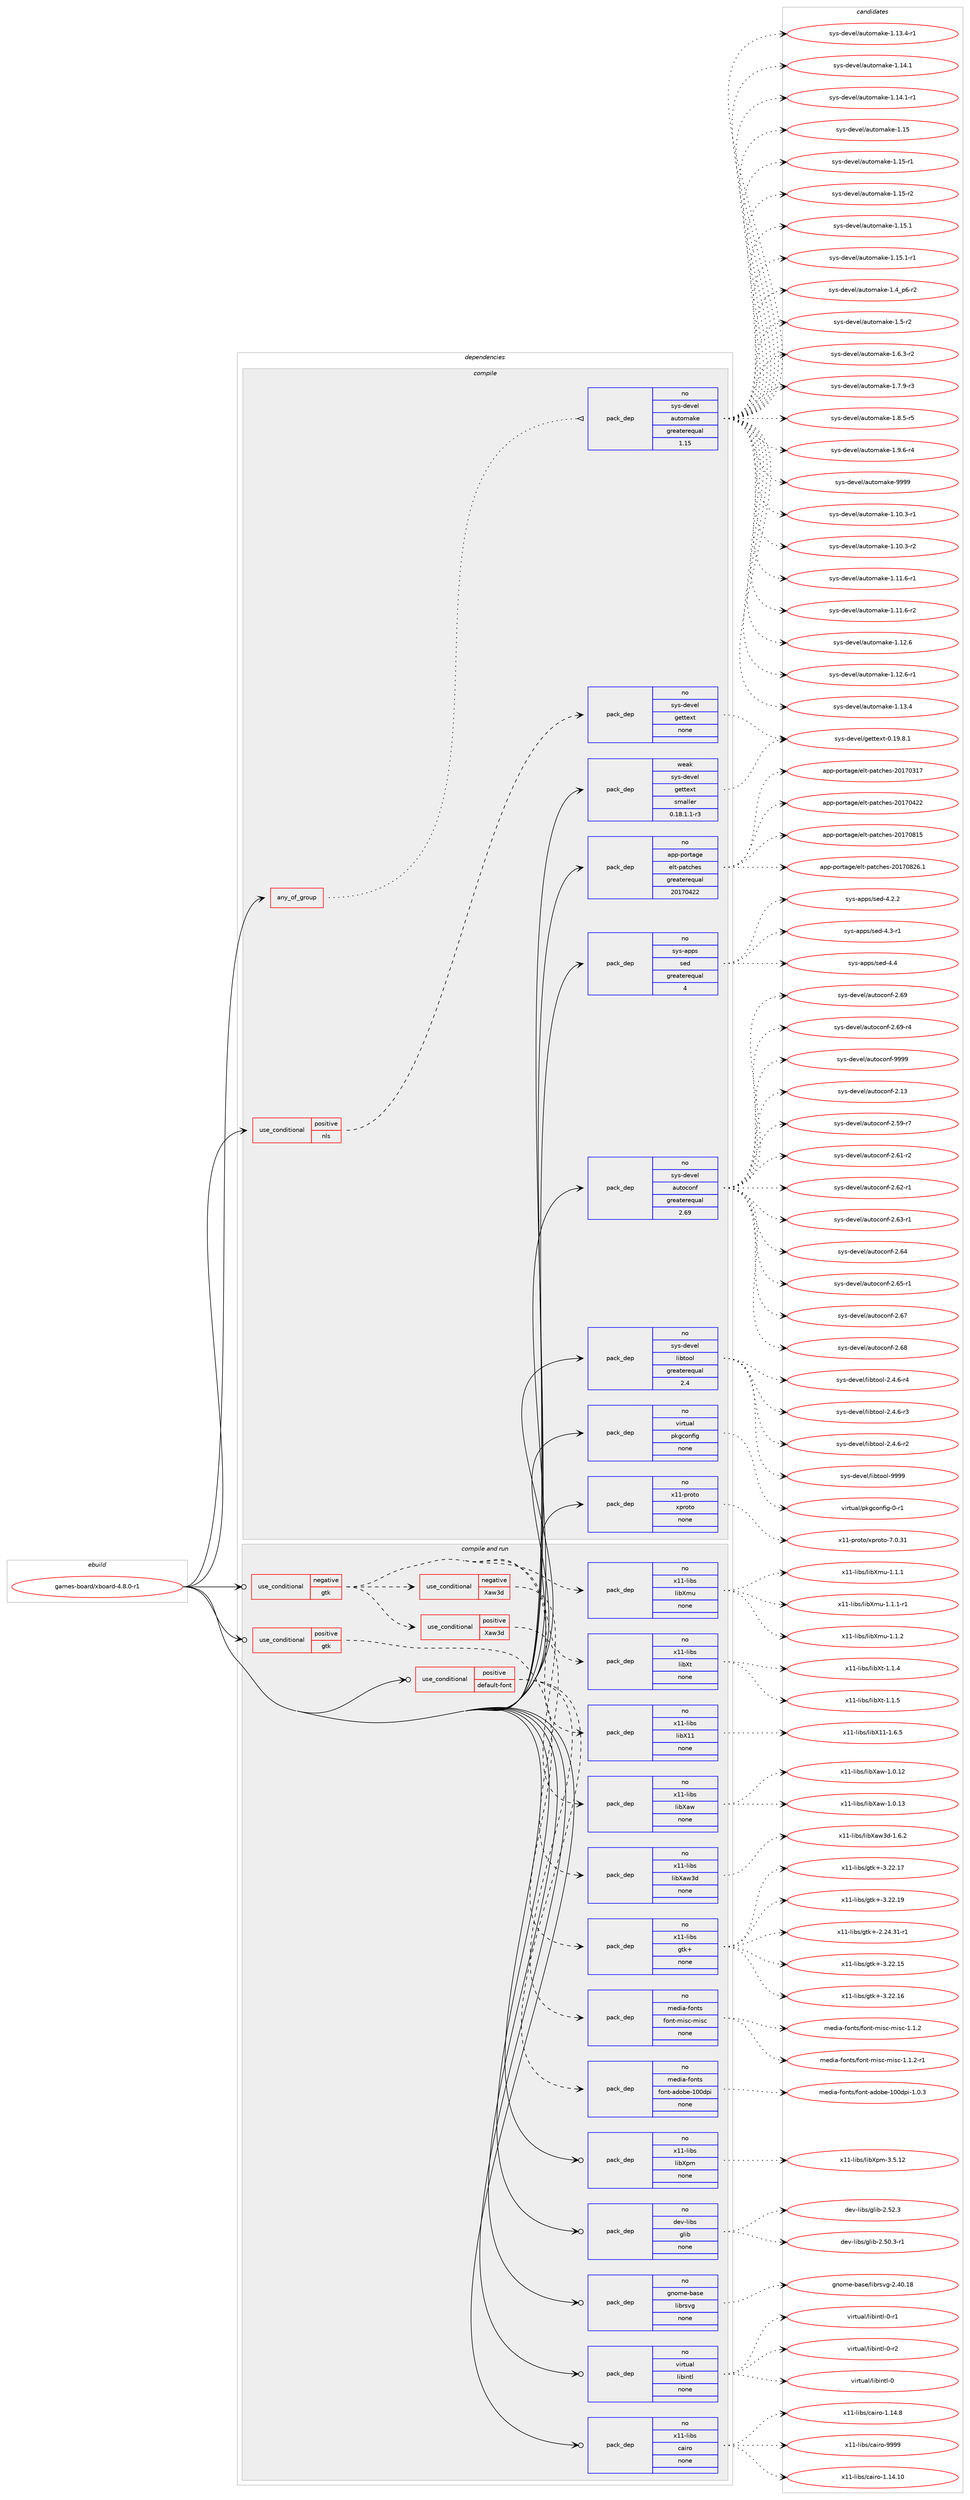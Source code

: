 digraph prolog {

# *************
# Graph options
# *************

newrank=true;
concentrate=true;
compound=true;
graph [rankdir=LR,fontname=Helvetica,fontsize=10,ranksep=1.5];#, ranksep=2.5, nodesep=0.2];
edge  [arrowhead=vee];
node  [fontname=Helvetica,fontsize=10];

# **********
# The ebuild
# **********

subgraph cluster_leftcol {
color=gray;
rank=same;
label=<<i>ebuild</i>>;
id [label="games-board/xboard-4.8.0-r1", color=red, width=4, href="../games-board/xboard-4.8.0-r1.svg"];
}

# ****************
# The dependencies
# ****************

subgraph cluster_midcol {
color=gray;
label=<<i>dependencies</i>>;
subgraph cluster_compile {
fillcolor="#eeeeee";
style=filled;
label=<<i>compile</i>>;
subgraph any4401 {
dependency295976 [label=<<TABLE BORDER="0" CELLBORDER="1" CELLSPACING="0" CELLPADDING="4"><TR><TD CELLPADDING="10">any_of_group</TD></TR></TABLE>>, shape=none, color=red];subgraph pack211662 {
dependency295977 [label=<<TABLE BORDER="0" CELLBORDER="1" CELLSPACING="0" CELLPADDING="4" WIDTH="220"><TR><TD ROWSPAN="6" CELLPADDING="30">pack_dep</TD></TR><TR><TD WIDTH="110">no</TD></TR><TR><TD>sys-devel</TD></TR><TR><TD>automake</TD></TR><TR><TD>greaterequal</TD></TR><TR><TD>1.15</TD></TR></TABLE>>, shape=none, color=blue];
}
dependency295976:e -> dependency295977:w [weight=20,style="dotted",arrowhead="oinv"];
}
id:e -> dependency295976:w [weight=20,style="solid",arrowhead="vee"];
subgraph cond79861 {
dependency295978 [label=<<TABLE BORDER="0" CELLBORDER="1" CELLSPACING="0" CELLPADDING="4"><TR><TD ROWSPAN="3" CELLPADDING="10">use_conditional</TD></TR><TR><TD>positive</TD></TR><TR><TD>nls</TD></TR></TABLE>>, shape=none, color=red];
subgraph pack211663 {
dependency295979 [label=<<TABLE BORDER="0" CELLBORDER="1" CELLSPACING="0" CELLPADDING="4" WIDTH="220"><TR><TD ROWSPAN="6" CELLPADDING="30">pack_dep</TD></TR><TR><TD WIDTH="110">no</TD></TR><TR><TD>sys-devel</TD></TR><TR><TD>gettext</TD></TR><TR><TD>none</TD></TR><TR><TD></TD></TR></TABLE>>, shape=none, color=blue];
}
dependency295978:e -> dependency295979:w [weight=20,style="dashed",arrowhead="vee"];
}
id:e -> dependency295978:w [weight=20,style="solid",arrowhead="vee"];
subgraph pack211664 {
dependency295980 [label=<<TABLE BORDER="0" CELLBORDER="1" CELLSPACING="0" CELLPADDING="4" WIDTH="220"><TR><TD ROWSPAN="6" CELLPADDING="30">pack_dep</TD></TR><TR><TD WIDTH="110">no</TD></TR><TR><TD>app-portage</TD></TR><TR><TD>elt-patches</TD></TR><TR><TD>greaterequal</TD></TR><TR><TD>20170422</TD></TR></TABLE>>, shape=none, color=blue];
}
id:e -> dependency295980:w [weight=20,style="solid",arrowhead="vee"];
subgraph pack211665 {
dependency295981 [label=<<TABLE BORDER="0" CELLBORDER="1" CELLSPACING="0" CELLPADDING="4" WIDTH="220"><TR><TD ROWSPAN="6" CELLPADDING="30">pack_dep</TD></TR><TR><TD WIDTH="110">no</TD></TR><TR><TD>sys-apps</TD></TR><TR><TD>sed</TD></TR><TR><TD>greaterequal</TD></TR><TR><TD>4</TD></TR></TABLE>>, shape=none, color=blue];
}
id:e -> dependency295981:w [weight=20,style="solid",arrowhead="vee"];
subgraph pack211666 {
dependency295982 [label=<<TABLE BORDER="0" CELLBORDER="1" CELLSPACING="0" CELLPADDING="4" WIDTH="220"><TR><TD ROWSPAN="6" CELLPADDING="30">pack_dep</TD></TR><TR><TD WIDTH="110">no</TD></TR><TR><TD>sys-devel</TD></TR><TR><TD>autoconf</TD></TR><TR><TD>greaterequal</TD></TR><TR><TD>2.69</TD></TR></TABLE>>, shape=none, color=blue];
}
id:e -> dependency295982:w [weight=20,style="solid",arrowhead="vee"];
subgraph pack211667 {
dependency295983 [label=<<TABLE BORDER="0" CELLBORDER="1" CELLSPACING="0" CELLPADDING="4" WIDTH="220"><TR><TD ROWSPAN="6" CELLPADDING="30">pack_dep</TD></TR><TR><TD WIDTH="110">no</TD></TR><TR><TD>sys-devel</TD></TR><TR><TD>libtool</TD></TR><TR><TD>greaterequal</TD></TR><TR><TD>2.4</TD></TR></TABLE>>, shape=none, color=blue];
}
id:e -> dependency295983:w [weight=20,style="solid",arrowhead="vee"];
subgraph pack211668 {
dependency295984 [label=<<TABLE BORDER="0" CELLBORDER="1" CELLSPACING="0" CELLPADDING="4" WIDTH="220"><TR><TD ROWSPAN="6" CELLPADDING="30">pack_dep</TD></TR><TR><TD WIDTH="110">no</TD></TR><TR><TD>virtual</TD></TR><TR><TD>pkgconfig</TD></TR><TR><TD>none</TD></TR><TR><TD></TD></TR></TABLE>>, shape=none, color=blue];
}
id:e -> dependency295984:w [weight=20,style="solid",arrowhead="vee"];
subgraph pack211669 {
dependency295985 [label=<<TABLE BORDER="0" CELLBORDER="1" CELLSPACING="0" CELLPADDING="4" WIDTH="220"><TR><TD ROWSPAN="6" CELLPADDING="30">pack_dep</TD></TR><TR><TD WIDTH="110">no</TD></TR><TR><TD>x11-proto</TD></TR><TR><TD>xproto</TD></TR><TR><TD>none</TD></TR><TR><TD></TD></TR></TABLE>>, shape=none, color=blue];
}
id:e -> dependency295985:w [weight=20,style="solid",arrowhead="vee"];
subgraph pack211670 {
dependency295986 [label=<<TABLE BORDER="0" CELLBORDER="1" CELLSPACING="0" CELLPADDING="4" WIDTH="220"><TR><TD ROWSPAN="6" CELLPADDING="30">pack_dep</TD></TR><TR><TD WIDTH="110">weak</TD></TR><TR><TD>sys-devel</TD></TR><TR><TD>gettext</TD></TR><TR><TD>smaller</TD></TR><TR><TD>0.18.1.1-r3</TD></TR></TABLE>>, shape=none, color=blue];
}
id:e -> dependency295986:w [weight=20,style="solid",arrowhead="vee"];
}
subgraph cluster_compileandrun {
fillcolor="#eeeeee";
style=filled;
label=<<i>compile and run</i>>;
subgraph cond79862 {
dependency295987 [label=<<TABLE BORDER="0" CELLBORDER="1" CELLSPACING="0" CELLPADDING="4"><TR><TD ROWSPAN="3" CELLPADDING="10">use_conditional</TD></TR><TR><TD>negative</TD></TR><TR><TD>gtk</TD></TR></TABLE>>, shape=none, color=red];
subgraph pack211671 {
dependency295988 [label=<<TABLE BORDER="0" CELLBORDER="1" CELLSPACING="0" CELLPADDING="4" WIDTH="220"><TR><TD ROWSPAN="6" CELLPADDING="30">pack_dep</TD></TR><TR><TD WIDTH="110">no</TD></TR><TR><TD>x11-libs</TD></TR><TR><TD>libX11</TD></TR><TR><TD>none</TD></TR><TR><TD></TD></TR></TABLE>>, shape=none, color=blue];
}
dependency295987:e -> dependency295988:w [weight=20,style="dashed",arrowhead="vee"];
subgraph pack211672 {
dependency295989 [label=<<TABLE BORDER="0" CELLBORDER="1" CELLSPACING="0" CELLPADDING="4" WIDTH="220"><TR><TD ROWSPAN="6" CELLPADDING="30">pack_dep</TD></TR><TR><TD WIDTH="110">no</TD></TR><TR><TD>x11-libs</TD></TR><TR><TD>libXt</TD></TR><TR><TD>none</TD></TR><TR><TD></TD></TR></TABLE>>, shape=none, color=blue];
}
dependency295987:e -> dependency295989:w [weight=20,style="dashed",arrowhead="vee"];
subgraph pack211673 {
dependency295990 [label=<<TABLE BORDER="0" CELLBORDER="1" CELLSPACING="0" CELLPADDING="4" WIDTH="220"><TR><TD ROWSPAN="6" CELLPADDING="30">pack_dep</TD></TR><TR><TD WIDTH="110">no</TD></TR><TR><TD>x11-libs</TD></TR><TR><TD>libXmu</TD></TR><TR><TD>none</TD></TR><TR><TD></TD></TR></TABLE>>, shape=none, color=blue];
}
dependency295987:e -> dependency295990:w [weight=20,style="dashed",arrowhead="vee"];
subgraph cond79863 {
dependency295991 [label=<<TABLE BORDER="0" CELLBORDER="1" CELLSPACING="0" CELLPADDING="4"><TR><TD ROWSPAN="3" CELLPADDING="10">use_conditional</TD></TR><TR><TD>positive</TD></TR><TR><TD>Xaw3d</TD></TR></TABLE>>, shape=none, color=red];
subgraph pack211674 {
dependency295992 [label=<<TABLE BORDER="0" CELLBORDER="1" CELLSPACING="0" CELLPADDING="4" WIDTH="220"><TR><TD ROWSPAN="6" CELLPADDING="30">pack_dep</TD></TR><TR><TD WIDTH="110">no</TD></TR><TR><TD>x11-libs</TD></TR><TR><TD>libXaw3d</TD></TR><TR><TD>none</TD></TR><TR><TD></TD></TR></TABLE>>, shape=none, color=blue];
}
dependency295991:e -> dependency295992:w [weight=20,style="dashed",arrowhead="vee"];
}
dependency295987:e -> dependency295991:w [weight=20,style="dashed",arrowhead="vee"];
subgraph cond79864 {
dependency295993 [label=<<TABLE BORDER="0" CELLBORDER="1" CELLSPACING="0" CELLPADDING="4"><TR><TD ROWSPAN="3" CELLPADDING="10">use_conditional</TD></TR><TR><TD>negative</TD></TR><TR><TD>Xaw3d</TD></TR></TABLE>>, shape=none, color=red];
subgraph pack211675 {
dependency295994 [label=<<TABLE BORDER="0" CELLBORDER="1" CELLSPACING="0" CELLPADDING="4" WIDTH="220"><TR><TD ROWSPAN="6" CELLPADDING="30">pack_dep</TD></TR><TR><TD WIDTH="110">no</TD></TR><TR><TD>x11-libs</TD></TR><TR><TD>libXaw</TD></TR><TR><TD>none</TD></TR><TR><TD></TD></TR></TABLE>>, shape=none, color=blue];
}
dependency295993:e -> dependency295994:w [weight=20,style="dashed",arrowhead="vee"];
}
dependency295987:e -> dependency295993:w [weight=20,style="dashed",arrowhead="vee"];
}
id:e -> dependency295987:w [weight=20,style="solid",arrowhead="odotvee"];
subgraph cond79865 {
dependency295995 [label=<<TABLE BORDER="0" CELLBORDER="1" CELLSPACING="0" CELLPADDING="4"><TR><TD ROWSPAN="3" CELLPADDING="10">use_conditional</TD></TR><TR><TD>positive</TD></TR><TR><TD>default-font</TD></TR></TABLE>>, shape=none, color=red];
subgraph pack211676 {
dependency295996 [label=<<TABLE BORDER="0" CELLBORDER="1" CELLSPACING="0" CELLPADDING="4" WIDTH="220"><TR><TD ROWSPAN="6" CELLPADDING="30">pack_dep</TD></TR><TR><TD WIDTH="110">no</TD></TR><TR><TD>media-fonts</TD></TR><TR><TD>font-adobe-100dpi</TD></TR><TR><TD>none</TD></TR><TR><TD></TD></TR></TABLE>>, shape=none, color=blue];
}
dependency295995:e -> dependency295996:w [weight=20,style="dashed",arrowhead="vee"];
subgraph pack211677 {
dependency295997 [label=<<TABLE BORDER="0" CELLBORDER="1" CELLSPACING="0" CELLPADDING="4" WIDTH="220"><TR><TD ROWSPAN="6" CELLPADDING="30">pack_dep</TD></TR><TR><TD WIDTH="110">no</TD></TR><TR><TD>media-fonts</TD></TR><TR><TD>font-misc-misc</TD></TR><TR><TD>none</TD></TR><TR><TD></TD></TR></TABLE>>, shape=none, color=blue];
}
dependency295995:e -> dependency295997:w [weight=20,style="dashed",arrowhead="vee"];
}
id:e -> dependency295995:w [weight=20,style="solid",arrowhead="odotvee"];
subgraph cond79866 {
dependency295998 [label=<<TABLE BORDER="0" CELLBORDER="1" CELLSPACING="0" CELLPADDING="4"><TR><TD ROWSPAN="3" CELLPADDING="10">use_conditional</TD></TR><TR><TD>positive</TD></TR><TR><TD>gtk</TD></TR></TABLE>>, shape=none, color=red];
subgraph pack211678 {
dependency295999 [label=<<TABLE BORDER="0" CELLBORDER="1" CELLSPACING="0" CELLPADDING="4" WIDTH="220"><TR><TD ROWSPAN="6" CELLPADDING="30">pack_dep</TD></TR><TR><TD WIDTH="110">no</TD></TR><TR><TD>x11-libs</TD></TR><TR><TD>gtk+</TD></TR><TR><TD>none</TD></TR><TR><TD></TD></TR></TABLE>>, shape=none, color=blue];
}
dependency295998:e -> dependency295999:w [weight=20,style="dashed",arrowhead="vee"];
}
id:e -> dependency295998:w [weight=20,style="solid",arrowhead="odotvee"];
subgraph pack211679 {
dependency296000 [label=<<TABLE BORDER="0" CELLBORDER="1" CELLSPACING="0" CELLPADDING="4" WIDTH="220"><TR><TD ROWSPAN="6" CELLPADDING="30">pack_dep</TD></TR><TR><TD WIDTH="110">no</TD></TR><TR><TD>dev-libs</TD></TR><TR><TD>glib</TD></TR><TR><TD>none</TD></TR><TR><TD></TD></TR></TABLE>>, shape=none, color=blue];
}
id:e -> dependency296000:w [weight=20,style="solid",arrowhead="odotvee"];
subgraph pack211680 {
dependency296001 [label=<<TABLE BORDER="0" CELLBORDER="1" CELLSPACING="0" CELLPADDING="4" WIDTH="220"><TR><TD ROWSPAN="6" CELLPADDING="30">pack_dep</TD></TR><TR><TD WIDTH="110">no</TD></TR><TR><TD>gnome-base</TD></TR><TR><TD>librsvg</TD></TR><TR><TD>none</TD></TR><TR><TD></TD></TR></TABLE>>, shape=none, color=blue];
}
id:e -> dependency296001:w [weight=20,style="solid",arrowhead="odotvee"];
subgraph pack211681 {
dependency296002 [label=<<TABLE BORDER="0" CELLBORDER="1" CELLSPACING="0" CELLPADDING="4" WIDTH="220"><TR><TD ROWSPAN="6" CELLPADDING="30">pack_dep</TD></TR><TR><TD WIDTH="110">no</TD></TR><TR><TD>virtual</TD></TR><TR><TD>libintl</TD></TR><TR><TD>none</TD></TR><TR><TD></TD></TR></TABLE>>, shape=none, color=blue];
}
id:e -> dependency296002:w [weight=20,style="solid",arrowhead="odotvee"];
subgraph pack211682 {
dependency296003 [label=<<TABLE BORDER="0" CELLBORDER="1" CELLSPACING="0" CELLPADDING="4" WIDTH="220"><TR><TD ROWSPAN="6" CELLPADDING="30">pack_dep</TD></TR><TR><TD WIDTH="110">no</TD></TR><TR><TD>x11-libs</TD></TR><TR><TD>cairo</TD></TR><TR><TD>none</TD></TR><TR><TD></TD></TR></TABLE>>, shape=none, color=blue];
}
id:e -> dependency296003:w [weight=20,style="solid",arrowhead="odotvee"];
subgraph pack211683 {
dependency296004 [label=<<TABLE BORDER="0" CELLBORDER="1" CELLSPACING="0" CELLPADDING="4" WIDTH="220"><TR><TD ROWSPAN="6" CELLPADDING="30">pack_dep</TD></TR><TR><TD WIDTH="110">no</TD></TR><TR><TD>x11-libs</TD></TR><TR><TD>libXpm</TD></TR><TR><TD>none</TD></TR><TR><TD></TD></TR></TABLE>>, shape=none, color=blue];
}
id:e -> dependency296004:w [weight=20,style="solid",arrowhead="odotvee"];
}
subgraph cluster_run {
fillcolor="#eeeeee";
style=filled;
label=<<i>run</i>>;
}
}

# **************
# The candidates
# **************

subgraph cluster_choices {
rank=same;
color=gray;
label=<<i>candidates</i>>;

subgraph choice211662 {
color=black;
nodesep=1;
choice11512111545100101118101108479711711611110997107101454946494846514511449 [label="sys-devel/automake-1.10.3-r1", color=red, width=4,href="../sys-devel/automake-1.10.3-r1.svg"];
choice11512111545100101118101108479711711611110997107101454946494846514511450 [label="sys-devel/automake-1.10.3-r2", color=red, width=4,href="../sys-devel/automake-1.10.3-r2.svg"];
choice11512111545100101118101108479711711611110997107101454946494946544511449 [label="sys-devel/automake-1.11.6-r1", color=red, width=4,href="../sys-devel/automake-1.11.6-r1.svg"];
choice11512111545100101118101108479711711611110997107101454946494946544511450 [label="sys-devel/automake-1.11.6-r2", color=red, width=4,href="../sys-devel/automake-1.11.6-r2.svg"];
choice1151211154510010111810110847971171161111099710710145494649504654 [label="sys-devel/automake-1.12.6", color=red, width=4,href="../sys-devel/automake-1.12.6.svg"];
choice11512111545100101118101108479711711611110997107101454946495046544511449 [label="sys-devel/automake-1.12.6-r1", color=red, width=4,href="../sys-devel/automake-1.12.6-r1.svg"];
choice1151211154510010111810110847971171161111099710710145494649514652 [label="sys-devel/automake-1.13.4", color=red, width=4,href="../sys-devel/automake-1.13.4.svg"];
choice11512111545100101118101108479711711611110997107101454946495146524511449 [label="sys-devel/automake-1.13.4-r1", color=red, width=4,href="../sys-devel/automake-1.13.4-r1.svg"];
choice1151211154510010111810110847971171161111099710710145494649524649 [label="sys-devel/automake-1.14.1", color=red, width=4,href="../sys-devel/automake-1.14.1.svg"];
choice11512111545100101118101108479711711611110997107101454946495246494511449 [label="sys-devel/automake-1.14.1-r1", color=red, width=4,href="../sys-devel/automake-1.14.1-r1.svg"];
choice115121115451001011181011084797117116111109971071014549464953 [label="sys-devel/automake-1.15", color=red, width=4,href="../sys-devel/automake-1.15.svg"];
choice1151211154510010111810110847971171161111099710710145494649534511449 [label="sys-devel/automake-1.15-r1", color=red, width=4,href="../sys-devel/automake-1.15-r1.svg"];
choice1151211154510010111810110847971171161111099710710145494649534511450 [label="sys-devel/automake-1.15-r2", color=red, width=4,href="../sys-devel/automake-1.15-r2.svg"];
choice1151211154510010111810110847971171161111099710710145494649534649 [label="sys-devel/automake-1.15.1", color=red, width=4,href="../sys-devel/automake-1.15.1.svg"];
choice11512111545100101118101108479711711611110997107101454946495346494511449 [label="sys-devel/automake-1.15.1-r1", color=red, width=4,href="../sys-devel/automake-1.15.1-r1.svg"];
choice115121115451001011181011084797117116111109971071014549465295112544511450 [label="sys-devel/automake-1.4_p6-r2", color=red, width=4,href="../sys-devel/automake-1.4_p6-r2.svg"];
choice11512111545100101118101108479711711611110997107101454946534511450 [label="sys-devel/automake-1.5-r2", color=red, width=4,href="../sys-devel/automake-1.5-r2.svg"];
choice115121115451001011181011084797117116111109971071014549465446514511450 [label="sys-devel/automake-1.6.3-r2", color=red, width=4,href="../sys-devel/automake-1.6.3-r2.svg"];
choice115121115451001011181011084797117116111109971071014549465546574511451 [label="sys-devel/automake-1.7.9-r3", color=red, width=4,href="../sys-devel/automake-1.7.9-r3.svg"];
choice115121115451001011181011084797117116111109971071014549465646534511453 [label="sys-devel/automake-1.8.5-r5", color=red, width=4,href="../sys-devel/automake-1.8.5-r5.svg"];
choice115121115451001011181011084797117116111109971071014549465746544511452 [label="sys-devel/automake-1.9.6-r4", color=red, width=4,href="../sys-devel/automake-1.9.6-r4.svg"];
choice115121115451001011181011084797117116111109971071014557575757 [label="sys-devel/automake-9999", color=red, width=4,href="../sys-devel/automake-9999.svg"];
dependency295977:e -> choice11512111545100101118101108479711711611110997107101454946494846514511449:w [style=dotted,weight="100"];
dependency295977:e -> choice11512111545100101118101108479711711611110997107101454946494846514511450:w [style=dotted,weight="100"];
dependency295977:e -> choice11512111545100101118101108479711711611110997107101454946494946544511449:w [style=dotted,weight="100"];
dependency295977:e -> choice11512111545100101118101108479711711611110997107101454946494946544511450:w [style=dotted,weight="100"];
dependency295977:e -> choice1151211154510010111810110847971171161111099710710145494649504654:w [style=dotted,weight="100"];
dependency295977:e -> choice11512111545100101118101108479711711611110997107101454946495046544511449:w [style=dotted,weight="100"];
dependency295977:e -> choice1151211154510010111810110847971171161111099710710145494649514652:w [style=dotted,weight="100"];
dependency295977:e -> choice11512111545100101118101108479711711611110997107101454946495146524511449:w [style=dotted,weight="100"];
dependency295977:e -> choice1151211154510010111810110847971171161111099710710145494649524649:w [style=dotted,weight="100"];
dependency295977:e -> choice11512111545100101118101108479711711611110997107101454946495246494511449:w [style=dotted,weight="100"];
dependency295977:e -> choice115121115451001011181011084797117116111109971071014549464953:w [style=dotted,weight="100"];
dependency295977:e -> choice1151211154510010111810110847971171161111099710710145494649534511449:w [style=dotted,weight="100"];
dependency295977:e -> choice1151211154510010111810110847971171161111099710710145494649534511450:w [style=dotted,weight="100"];
dependency295977:e -> choice1151211154510010111810110847971171161111099710710145494649534649:w [style=dotted,weight="100"];
dependency295977:e -> choice11512111545100101118101108479711711611110997107101454946495346494511449:w [style=dotted,weight="100"];
dependency295977:e -> choice115121115451001011181011084797117116111109971071014549465295112544511450:w [style=dotted,weight="100"];
dependency295977:e -> choice11512111545100101118101108479711711611110997107101454946534511450:w [style=dotted,weight="100"];
dependency295977:e -> choice115121115451001011181011084797117116111109971071014549465446514511450:w [style=dotted,weight="100"];
dependency295977:e -> choice115121115451001011181011084797117116111109971071014549465546574511451:w [style=dotted,weight="100"];
dependency295977:e -> choice115121115451001011181011084797117116111109971071014549465646534511453:w [style=dotted,weight="100"];
dependency295977:e -> choice115121115451001011181011084797117116111109971071014549465746544511452:w [style=dotted,weight="100"];
dependency295977:e -> choice115121115451001011181011084797117116111109971071014557575757:w [style=dotted,weight="100"];
}
subgraph choice211663 {
color=black;
nodesep=1;
choice1151211154510010111810110847103101116116101120116454846495746564649 [label="sys-devel/gettext-0.19.8.1", color=red, width=4,href="../sys-devel/gettext-0.19.8.1.svg"];
dependency295979:e -> choice1151211154510010111810110847103101116116101120116454846495746564649:w [style=dotted,weight="100"];
}
subgraph choice211664 {
color=black;
nodesep=1;
choice97112112451121111141169710310147101108116451129711699104101115455048495548514955 [label="app-portage/elt-patches-20170317", color=red, width=4,href="../app-portage/elt-patches-20170317.svg"];
choice97112112451121111141169710310147101108116451129711699104101115455048495548525050 [label="app-portage/elt-patches-20170422", color=red, width=4,href="../app-portage/elt-patches-20170422.svg"];
choice97112112451121111141169710310147101108116451129711699104101115455048495548564953 [label="app-portage/elt-patches-20170815", color=red, width=4,href="../app-portage/elt-patches-20170815.svg"];
choice971121124511211111411697103101471011081164511297116991041011154550484955485650544649 [label="app-portage/elt-patches-20170826.1", color=red, width=4,href="../app-portage/elt-patches-20170826.1.svg"];
dependency295980:e -> choice97112112451121111141169710310147101108116451129711699104101115455048495548514955:w [style=dotted,weight="100"];
dependency295980:e -> choice97112112451121111141169710310147101108116451129711699104101115455048495548525050:w [style=dotted,weight="100"];
dependency295980:e -> choice97112112451121111141169710310147101108116451129711699104101115455048495548564953:w [style=dotted,weight="100"];
dependency295980:e -> choice971121124511211111411697103101471011081164511297116991041011154550484955485650544649:w [style=dotted,weight="100"];
}
subgraph choice211665 {
color=black;
nodesep=1;
choice115121115459711211211547115101100455246504650 [label="sys-apps/sed-4.2.2", color=red, width=4,href="../sys-apps/sed-4.2.2.svg"];
choice115121115459711211211547115101100455246514511449 [label="sys-apps/sed-4.3-r1", color=red, width=4,href="../sys-apps/sed-4.3-r1.svg"];
choice11512111545971121121154711510110045524652 [label="sys-apps/sed-4.4", color=red, width=4,href="../sys-apps/sed-4.4.svg"];
dependency295981:e -> choice115121115459711211211547115101100455246504650:w [style=dotted,weight="100"];
dependency295981:e -> choice115121115459711211211547115101100455246514511449:w [style=dotted,weight="100"];
dependency295981:e -> choice11512111545971121121154711510110045524652:w [style=dotted,weight="100"];
}
subgraph choice211666 {
color=black;
nodesep=1;
choice115121115451001011181011084797117116111991111101024550464951 [label="sys-devel/autoconf-2.13", color=red, width=4,href="../sys-devel/autoconf-2.13.svg"];
choice1151211154510010111810110847971171161119911111010245504653574511455 [label="sys-devel/autoconf-2.59-r7", color=red, width=4,href="../sys-devel/autoconf-2.59-r7.svg"];
choice1151211154510010111810110847971171161119911111010245504654494511450 [label="sys-devel/autoconf-2.61-r2", color=red, width=4,href="../sys-devel/autoconf-2.61-r2.svg"];
choice1151211154510010111810110847971171161119911111010245504654504511449 [label="sys-devel/autoconf-2.62-r1", color=red, width=4,href="../sys-devel/autoconf-2.62-r1.svg"];
choice1151211154510010111810110847971171161119911111010245504654514511449 [label="sys-devel/autoconf-2.63-r1", color=red, width=4,href="../sys-devel/autoconf-2.63-r1.svg"];
choice115121115451001011181011084797117116111991111101024550465452 [label="sys-devel/autoconf-2.64", color=red, width=4,href="../sys-devel/autoconf-2.64.svg"];
choice1151211154510010111810110847971171161119911111010245504654534511449 [label="sys-devel/autoconf-2.65-r1", color=red, width=4,href="../sys-devel/autoconf-2.65-r1.svg"];
choice115121115451001011181011084797117116111991111101024550465455 [label="sys-devel/autoconf-2.67", color=red, width=4,href="../sys-devel/autoconf-2.67.svg"];
choice115121115451001011181011084797117116111991111101024550465456 [label="sys-devel/autoconf-2.68", color=red, width=4,href="../sys-devel/autoconf-2.68.svg"];
choice115121115451001011181011084797117116111991111101024550465457 [label="sys-devel/autoconf-2.69", color=red, width=4,href="../sys-devel/autoconf-2.69.svg"];
choice1151211154510010111810110847971171161119911111010245504654574511452 [label="sys-devel/autoconf-2.69-r4", color=red, width=4,href="../sys-devel/autoconf-2.69-r4.svg"];
choice115121115451001011181011084797117116111991111101024557575757 [label="sys-devel/autoconf-9999", color=red, width=4,href="../sys-devel/autoconf-9999.svg"];
dependency295982:e -> choice115121115451001011181011084797117116111991111101024550464951:w [style=dotted,weight="100"];
dependency295982:e -> choice1151211154510010111810110847971171161119911111010245504653574511455:w [style=dotted,weight="100"];
dependency295982:e -> choice1151211154510010111810110847971171161119911111010245504654494511450:w [style=dotted,weight="100"];
dependency295982:e -> choice1151211154510010111810110847971171161119911111010245504654504511449:w [style=dotted,weight="100"];
dependency295982:e -> choice1151211154510010111810110847971171161119911111010245504654514511449:w [style=dotted,weight="100"];
dependency295982:e -> choice115121115451001011181011084797117116111991111101024550465452:w [style=dotted,weight="100"];
dependency295982:e -> choice1151211154510010111810110847971171161119911111010245504654534511449:w [style=dotted,weight="100"];
dependency295982:e -> choice115121115451001011181011084797117116111991111101024550465455:w [style=dotted,weight="100"];
dependency295982:e -> choice115121115451001011181011084797117116111991111101024550465456:w [style=dotted,weight="100"];
dependency295982:e -> choice115121115451001011181011084797117116111991111101024550465457:w [style=dotted,weight="100"];
dependency295982:e -> choice1151211154510010111810110847971171161119911111010245504654574511452:w [style=dotted,weight="100"];
dependency295982:e -> choice115121115451001011181011084797117116111991111101024557575757:w [style=dotted,weight="100"];
}
subgraph choice211667 {
color=black;
nodesep=1;
choice1151211154510010111810110847108105981161111111084550465246544511450 [label="sys-devel/libtool-2.4.6-r2", color=red, width=4,href="../sys-devel/libtool-2.4.6-r2.svg"];
choice1151211154510010111810110847108105981161111111084550465246544511451 [label="sys-devel/libtool-2.4.6-r3", color=red, width=4,href="../sys-devel/libtool-2.4.6-r3.svg"];
choice1151211154510010111810110847108105981161111111084550465246544511452 [label="sys-devel/libtool-2.4.6-r4", color=red, width=4,href="../sys-devel/libtool-2.4.6-r4.svg"];
choice1151211154510010111810110847108105981161111111084557575757 [label="sys-devel/libtool-9999", color=red, width=4,href="../sys-devel/libtool-9999.svg"];
dependency295983:e -> choice1151211154510010111810110847108105981161111111084550465246544511450:w [style=dotted,weight="100"];
dependency295983:e -> choice1151211154510010111810110847108105981161111111084550465246544511451:w [style=dotted,weight="100"];
dependency295983:e -> choice1151211154510010111810110847108105981161111111084550465246544511452:w [style=dotted,weight="100"];
dependency295983:e -> choice1151211154510010111810110847108105981161111111084557575757:w [style=dotted,weight="100"];
}
subgraph choice211668 {
color=black;
nodesep=1;
choice11810511411611797108471121071039911111010210510345484511449 [label="virtual/pkgconfig-0-r1", color=red, width=4,href="../virtual/pkgconfig-0-r1.svg"];
dependency295984:e -> choice11810511411611797108471121071039911111010210510345484511449:w [style=dotted,weight="100"];
}
subgraph choice211669 {
color=black;
nodesep=1;
choice1204949451121141111161114712011211411111611145554648465149 [label="x11-proto/xproto-7.0.31", color=red, width=4,href="../x11-proto/xproto-7.0.31.svg"];
dependency295985:e -> choice1204949451121141111161114712011211411111611145554648465149:w [style=dotted,weight="100"];
}
subgraph choice211670 {
color=black;
nodesep=1;
choice1151211154510010111810110847103101116116101120116454846495746564649 [label="sys-devel/gettext-0.19.8.1", color=red, width=4,href="../sys-devel/gettext-0.19.8.1.svg"];
dependency295986:e -> choice1151211154510010111810110847103101116116101120116454846495746564649:w [style=dotted,weight="100"];
}
subgraph choice211671 {
color=black;
nodesep=1;
choice120494945108105981154710810598884949454946544653 [label="x11-libs/libX11-1.6.5", color=red, width=4,href="../x11-libs/libX11-1.6.5.svg"];
dependency295988:e -> choice120494945108105981154710810598884949454946544653:w [style=dotted,weight="100"];
}
subgraph choice211672 {
color=black;
nodesep=1;
choice12049494510810598115471081059888116454946494652 [label="x11-libs/libXt-1.1.4", color=red, width=4,href="../x11-libs/libXt-1.1.4.svg"];
choice12049494510810598115471081059888116454946494653 [label="x11-libs/libXt-1.1.5", color=red, width=4,href="../x11-libs/libXt-1.1.5.svg"];
dependency295989:e -> choice12049494510810598115471081059888116454946494652:w [style=dotted,weight="100"];
dependency295989:e -> choice12049494510810598115471081059888116454946494653:w [style=dotted,weight="100"];
}
subgraph choice211673 {
color=black;
nodesep=1;
choice12049494510810598115471081059888109117454946494649 [label="x11-libs/libXmu-1.1.1", color=red, width=4,href="../x11-libs/libXmu-1.1.1.svg"];
choice120494945108105981154710810598881091174549464946494511449 [label="x11-libs/libXmu-1.1.1-r1", color=red, width=4,href="../x11-libs/libXmu-1.1.1-r1.svg"];
choice12049494510810598115471081059888109117454946494650 [label="x11-libs/libXmu-1.1.2", color=red, width=4,href="../x11-libs/libXmu-1.1.2.svg"];
dependency295990:e -> choice12049494510810598115471081059888109117454946494649:w [style=dotted,weight="100"];
dependency295990:e -> choice120494945108105981154710810598881091174549464946494511449:w [style=dotted,weight="100"];
dependency295990:e -> choice12049494510810598115471081059888109117454946494650:w [style=dotted,weight="100"];
}
subgraph choice211674 {
color=black;
nodesep=1;
choice120494945108105981154710810598889711951100454946544650 [label="x11-libs/libXaw3d-1.6.2", color=red, width=4,href="../x11-libs/libXaw3d-1.6.2.svg"];
dependency295992:e -> choice120494945108105981154710810598889711951100454946544650:w [style=dotted,weight="100"];
}
subgraph choice211675 {
color=black;
nodesep=1;
choice120494945108105981154710810598889711945494648464950 [label="x11-libs/libXaw-1.0.12", color=red, width=4,href="../x11-libs/libXaw-1.0.12.svg"];
choice120494945108105981154710810598889711945494648464951 [label="x11-libs/libXaw-1.0.13", color=red, width=4,href="../x11-libs/libXaw-1.0.13.svg"];
dependency295994:e -> choice120494945108105981154710810598889711945494648464950:w [style=dotted,weight="100"];
dependency295994:e -> choice120494945108105981154710810598889711945494648464951:w [style=dotted,weight="100"];
}
subgraph choice211676 {
color=black;
nodesep=1;
choice10910110010597451021111101161154710211111011645971001119810145494848100112105454946484651 [label="media-fonts/font-adobe-100dpi-1.0.3", color=red, width=4,href="../media-fonts/font-adobe-100dpi-1.0.3.svg"];
dependency295996:e -> choice10910110010597451021111101161154710211111011645971001119810145494848100112105454946484651:w [style=dotted,weight="100"];
}
subgraph choice211677 {
color=black;
nodesep=1;
choice10910110010597451021111101161154710211111011645109105115994510910511599454946494650 [label="media-fonts/font-misc-misc-1.1.2", color=red, width=4,href="../media-fonts/font-misc-misc-1.1.2.svg"];
choice109101100105974510211111011611547102111110116451091051159945109105115994549464946504511449 [label="media-fonts/font-misc-misc-1.1.2-r1", color=red, width=4,href="../media-fonts/font-misc-misc-1.1.2-r1.svg"];
dependency295997:e -> choice10910110010597451021111101161154710211111011645109105115994510910511599454946494650:w [style=dotted,weight="100"];
dependency295997:e -> choice109101100105974510211111011611547102111110116451091051159945109105115994549464946504511449:w [style=dotted,weight="100"];
}
subgraph choice211678 {
color=black;
nodesep=1;
choice12049494510810598115471031161074345504650524651494511449 [label="x11-libs/gtk+-2.24.31-r1", color=red, width=4,href="../x11-libs/gtk+-2.24.31-r1.svg"];
choice1204949451081059811547103116107434551465050464953 [label="x11-libs/gtk+-3.22.15", color=red, width=4,href="../x11-libs/gtk+-3.22.15.svg"];
choice1204949451081059811547103116107434551465050464954 [label="x11-libs/gtk+-3.22.16", color=red, width=4,href="../x11-libs/gtk+-3.22.16.svg"];
choice1204949451081059811547103116107434551465050464955 [label="x11-libs/gtk+-3.22.17", color=red, width=4,href="../x11-libs/gtk+-3.22.17.svg"];
choice1204949451081059811547103116107434551465050464957 [label="x11-libs/gtk+-3.22.19", color=red, width=4,href="../x11-libs/gtk+-3.22.19.svg"];
dependency295999:e -> choice12049494510810598115471031161074345504650524651494511449:w [style=dotted,weight="100"];
dependency295999:e -> choice1204949451081059811547103116107434551465050464953:w [style=dotted,weight="100"];
dependency295999:e -> choice1204949451081059811547103116107434551465050464954:w [style=dotted,weight="100"];
dependency295999:e -> choice1204949451081059811547103116107434551465050464955:w [style=dotted,weight="100"];
dependency295999:e -> choice1204949451081059811547103116107434551465050464957:w [style=dotted,weight="100"];
}
subgraph choice211679 {
color=black;
nodesep=1;
choice10010111845108105981154710310810598455046534846514511449 [label="dev-libs/glib-2.50.3-r1", color=red, width=4,href="../dev-libs/glib-2.50.3-r1.svg"];
choice1001011184510810598115471031081059845504653504651 [label="dev-libs/glib-2.52.3", color=red, width=4,href="../dev-libs/glib-2.52.3.svg"];
dependency296000:e -> choice10010111845108105981154710310810598455046534846514511449:w [style=dotted,weight="100"];
dependency296000:e -> choice1001011184510810598115471031081059845504653504651:w [style=dotted,weight="100"];
}
subgraph choice211680 {
color=black;
nodesep=1;
choice10311011110910145989711510147108105981141151181034550465248464956 [label="gnome-base/librsvg-2.40.18", color=red, width=4,href="../gnome-base/librsvg-2.40.18.svg"];
dependency296001:e -> choice10311011110910145989711510147108105981141151181034550465248464956:w [style=dotted,weight="100"];
}
subgraph choice211681 {
color=black;
nodesep=1;
choice1181051141161179710847108105981051101161084548 [label="virtual/libintl-0", color=red, width=4,href="../virtual/libintl-0.svg"];
choice11810511411611797108471081059810511011610845484511449 [label="virtual/libintl-0-r1", color=red, width=4,href="../virtual/libintl-0-r1.svg"];
choice11810511411611797108471081059810511011610845484511450 [label="virtual/libintl-0-r2", color=red, width=4,href="../virtual/libintl-0-r2.svg"];
dependency296002:e -> choice1181051141161179710847108105981051101161084548:w [style=dotted,weight="100"];
dependency296002:e -> choice11810511411611797108471081059810511011610845484511449:w [style=dotted,weight="100"];
dependency296002:e -> choice11810511411611797108471081059810511011610845484511450:w [style=dotted,weight="100"];
}
subgraph choice211682 {
color=black;
nodesep=1;
choice120494945108105981154799971051141114549464952464948 [label="x11-libs/cairo-1.14.10", color=red, width=4,href="../x11-libs/cairo-1.14.10.svg"];
choice1204949451081059811547999710511411145494649524656 [label="x11-libs/cairo-1.14.8", color=red, width=4,href="../x11-libs/cairo-1.14.8.svg"];
choice120494945108105981154799971051141114557575757 [label="x11-libs/cairo-9999", color=red, width=4,href="../x11-libs/cairo-9999.svg"];
dependency296003:e -> choice120494945108105981154799971051141114549464952464948:w [style=dotted,weight="100"];
dependency296003:e -> choice1204949451081059811547999710511411145494649524656:w [style=dotted,weight="100"];
dependency296003:e -> choice120494945108105981154799971051141114557575757:w [style=dotted,weight="100"];
}
subgraph choice211683 {
color=black;
nodesep=1;
choice1204949451081059811547108105988811210945514653464950 [label="x11-libs/libXpm-3.5.12", color=red, width=4,href="../x11-libs/libXpm-3.5.12.svg"];
dependency296004:e -> choice1204949451081059811547108105988811210945514653464950:w [style=dotted,weight="100"];
}
}

}
